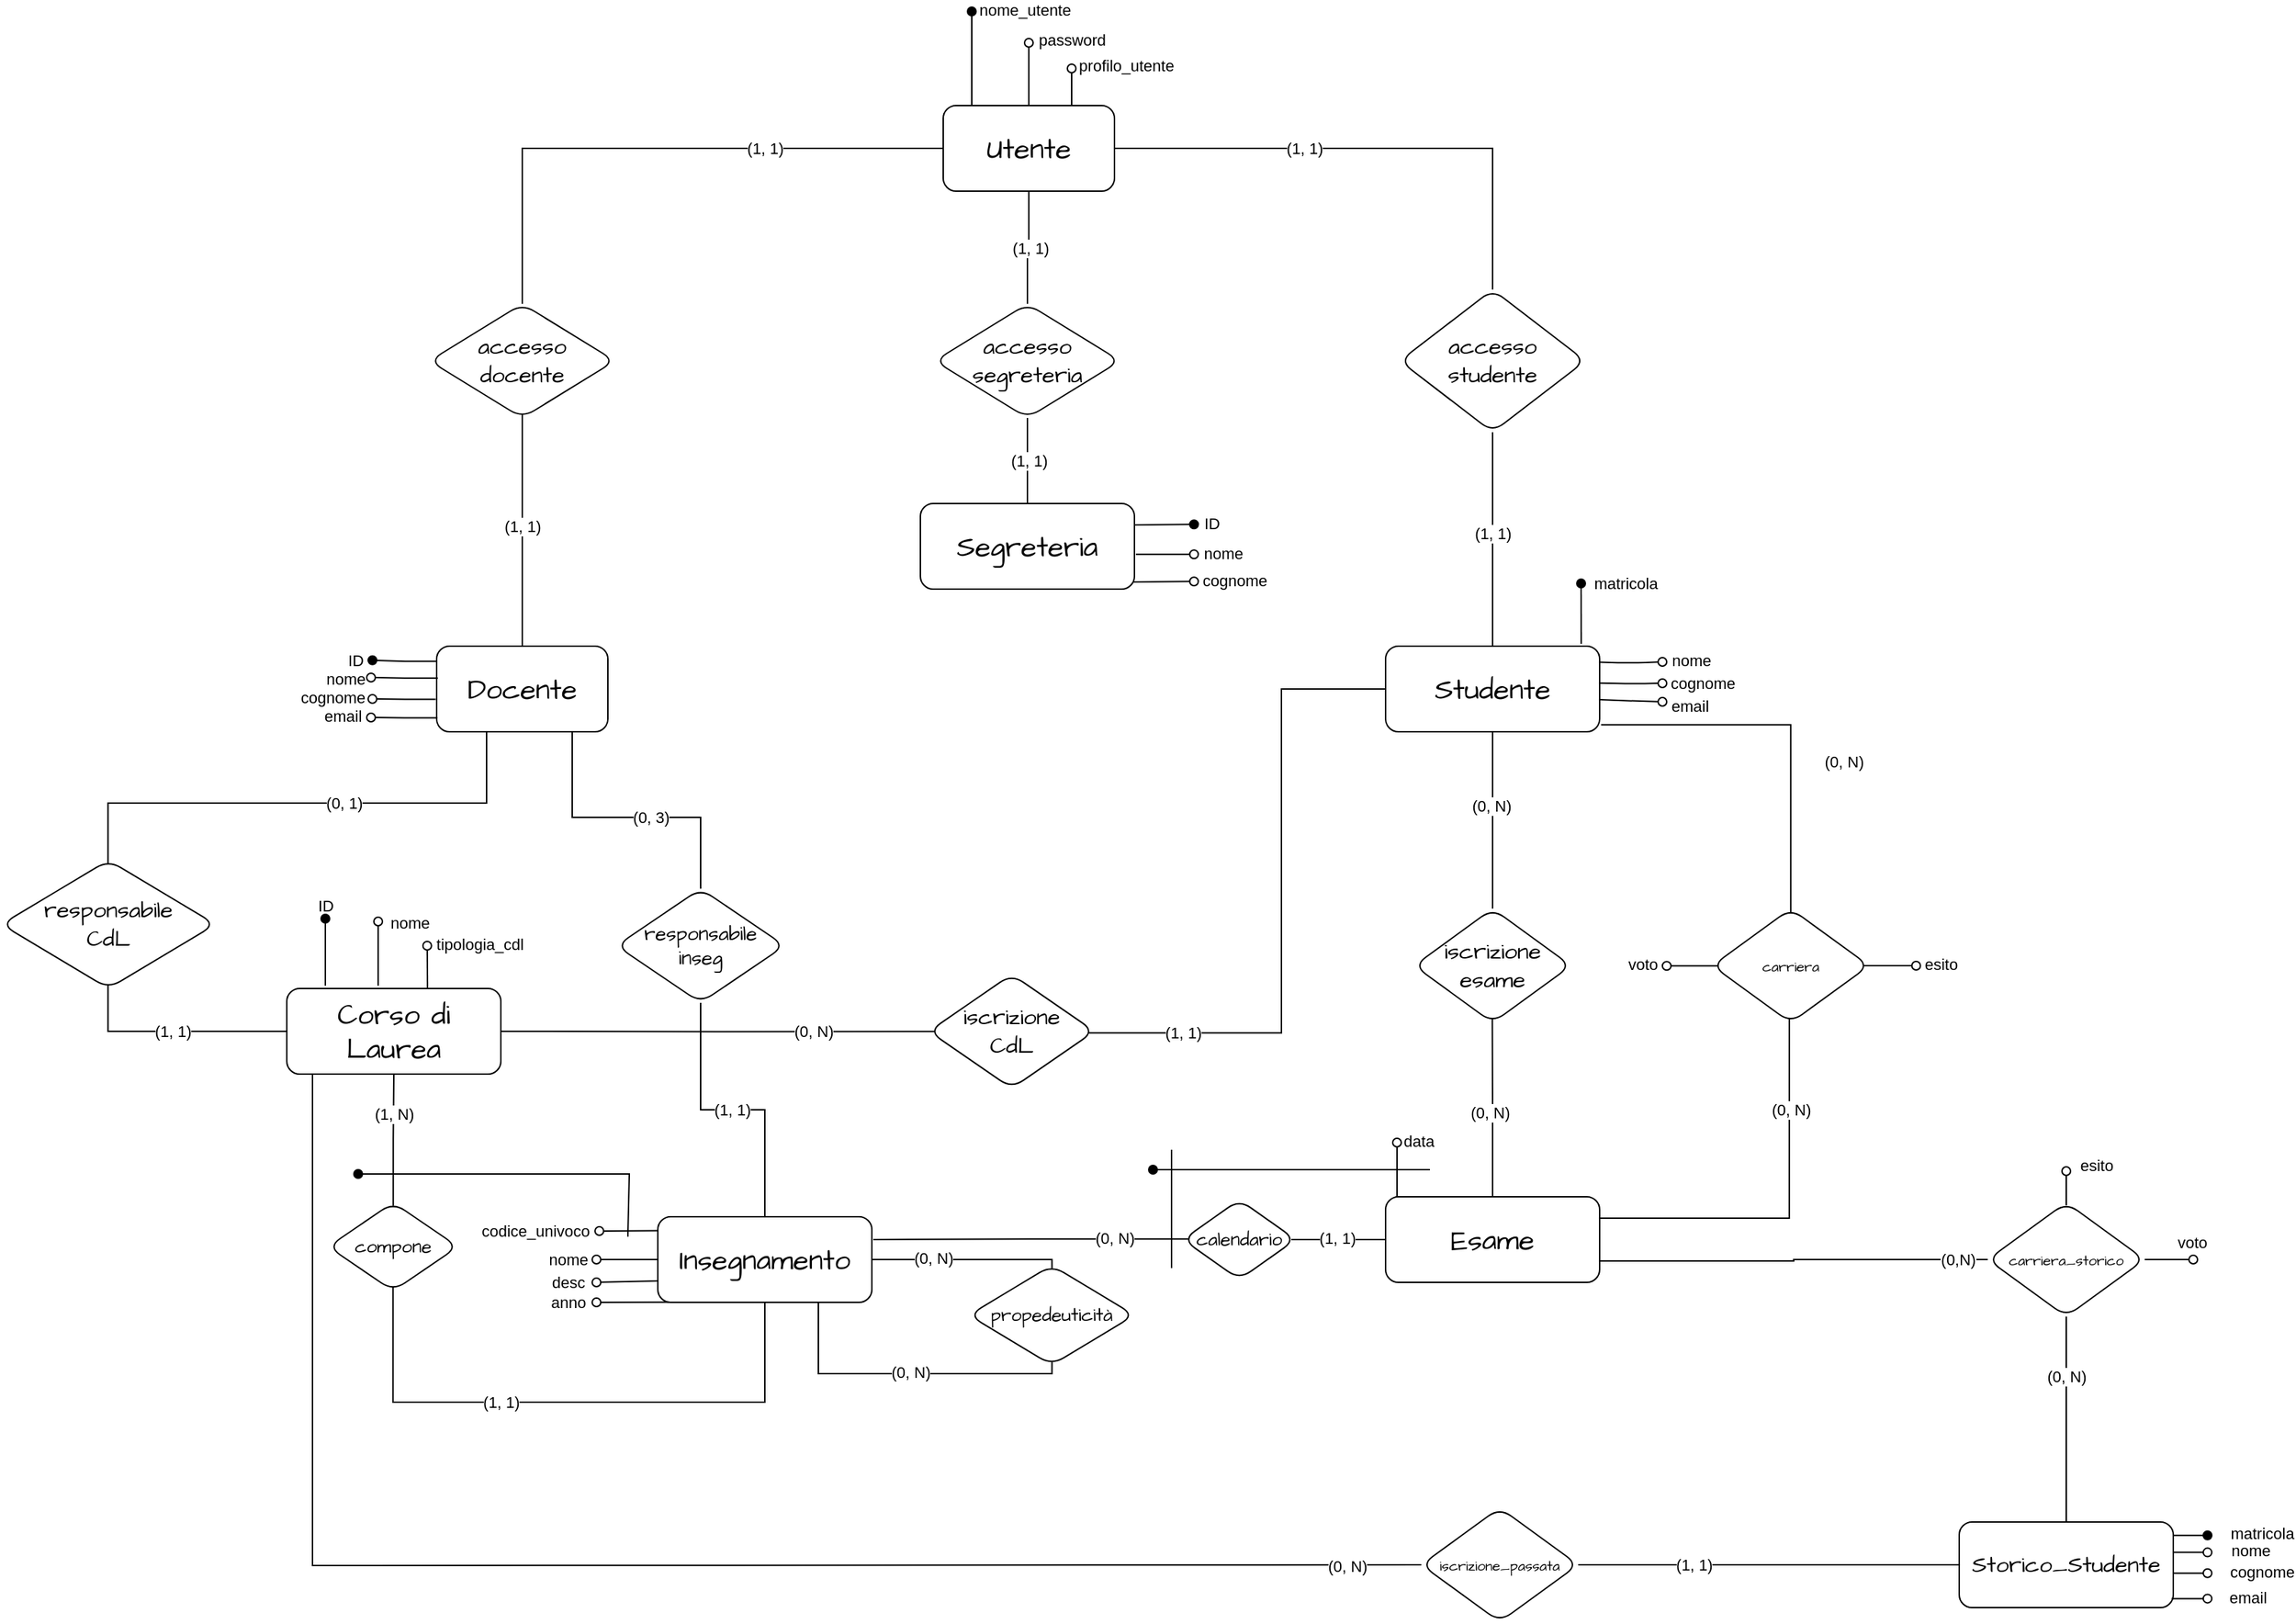 <mxfile version="23.1.5" type="device">
  <diagram id="R2lEEEUBdFMjLlhIrx00" name="Page-1">
    <mxGraphModel dx="2110" dy="2038" grid="0" gridSize="10" guides="1" tooltips="1" connect="1" arrows="1" fold="1" page="0" pageScale="1" pageWidth="1600" pageHeight="900" math="0" shadow="0" extFonts="Permanent Marker^https://fonts.googleapis.com/css?family=Permanent+Marker">
      <root>
        <mxCell id="0" />
        <mxCell id="1" parent="0" />
        <mxCell id="Vy30_EnvwmwGDLiwIp30-73" style="rounded=0;orthogonalLoop=1;jettySize=auto;html=1;entryX=0.499;entryY=0.938;entryDx=0;entryDy=0;edgeStyle=orthogonalEdgeStyle;exitX=0.5;exitY=1;exitDx=0;exitDy=0;endArrow=none;endFill=0;entryPerimeter=0;" parent="1" source="Vy30_EnvwmwGDLiwIp30-14" target="Vy30_EnvwmwGDLiwIp30-72" edge="1">
          <mxGeometry relative="1" as="geometry">
            <mxPoint x="590" y="201" as="sourcePoint" />
            <Array as="points">
              <mxPoint x="455" y="240" />
              <mxPoint x="195" y="240" />
            </Array>
          </mxGeometry>
        </mxCell>
        <mxCell id="Vy30_EnvwmwGDLiwIp30-77" value="(1, 1)" style="edgeLabel;html=1;align=center;verticalAlign=middle;resizable=0;points=[];fontSize=11;fontFamily=Helvetica;" parent="Vy30_EnvwmwGDLiwIp30-73" vertex="1" connectable="0">
          <mxGeometry relative="1" as="geometry">
            <mxPoint x="-49" as="offset" />
          </mxGeometry>
        </mxCell>
        <mxCell id="X9jWhabZ-hM0u1myjytv-17" style="rounded=0;orthogonalLoop=1;jettySize=auto;html=1;endArrow=oval;endFill=0;" parent="1" source="Vy30_EnvwmwGDLiwIp30-14" edge="1">
          <mxGeometry relative="1" as="geometry">
            <mxPoint x="337" y="140" as="targetPoint" />
          </mxGeometry>
        </mxCell>
        <mxCell id="X9jWhabZ-hM0u1myjytv-18" value="nome" style="edgeLabel;html=1;align=center;verticalAlign=middle;resizable=0;points=[];" parent="X9jWhabZ-hM0u1myjytv-17" vertex="1" connectable="0">
          <mxGeometry x="1" y="-5" relative="1" as="geometry">
            <mxPoint x="-20" y="5" as="offset" />
          </mxGeometry>
        </mxCell>
        <mxCell id="Vy30_EnvwmwGDLiwIp30-14" value="Insegnamento" style="rounded=1;whiteSpace=wrap;html=1;hachureGap=4;fontFamily=Architects Daughter;fontSource=https%3A%2F%2Ffonts.googleapis.com%2Fcss%3Ffamily%3DArchitects%2BDaughter;fontSize=20;labelBackgroundColor=none;" parent="1" vertex="1">
          <mxGeometry x="380" y="110" width="150" height="60" as="geometry" />
        </mxCell>
        <mxCell id="Vy30_EnvwmwGDLiwIp30-18" style="rounded=0;hachureGap=4;orthogonalLoop=1;jettySize=auto;html=1;fontFamily=Architects Daughter;fontSource=https%3A%2F%2Ffonts.googleapis.com%2Fcss%3Ffamily%3DArchitects%2BDaughter;fontSize=16;entryX=1;entryY=0.5;entryDx=0;entryDy=0;labelBackgroundColor=none;fontColor=default;edgeStyle=orthogonalEdgeStyle;endArrow=none;endFill=0;exitX=0.502;exitY=0.032;exitDx=0;exitDy=0;exitPerimeter=0;curved=0;" parent="1" source="Vy30_EnvwmwGDLiwIp30-17" target="Vy30_EnvwmwGDLiwIp30-14" edge="1">
          <mxGeometry relative="1" as="geometry">
            <mxPoint x="340" y="270" as="targetPoint" />
            <mxPoint x="742" y="140" as="sourcePoint" />
            <Array as="points">
              <mxPoint x="656" y="140" />
            </Array>
          </mxGeometry>
        </mxCell>
        <mxCell id="X9jWhabZ-hM0u1myjytv-12" value="(0, N)" style="edgeLabel;html=1;align=center;verticalAlign=middle;resizable=0;points=[];" parent="Vy30_EnvwmwGDLiwIp30-18" vertex="1" connectable="0">
          <mxGeometry relative="1" as="geometry">
            <mxPoint x="-24" y="-1" as="offset" />
          </mxGeometry>
        </mxCell>
        <mxCell id="Vy30_EnvwmwGDLiwIp30-17" value="propedeuticità" style="rhombus;whiteSpace=wrap;html=1;hachureGap=4;fontFamily=Architects Daughter;fontSource=https%3A%2F%2Ffonts.googleapis.com%2Fcss%3Ffamily%3DArchitects%2BDaughter;fontSize=13;rounded=1;labelBackgroundColor=none;" parent="1" vertex="1">
          <mxGeometry x="598" y="144" width="116" height="70" as="geometry" />
        </mxCell>
        <mxCell id="Vy30_EnvwmwGDLiwIp30-20" style="rounded=0;orthogonalLoop=1;jettySize=auto;html=1;labelBackgroundColor=none;fontColor=default;edgeStyle=orthogonalEdgeStyle;endArrow=none;endFill=0;curved=0;entryX=0.502;entryY=0.968;entryDx=0;entryDy=0;entryPerimeter=0;exitX=0.75;exitY=1;exitDx=0;exitDy=0;" parent="1" source="Vy30_EnvwmwGDLiwIp30-14" target="Vy30_EnvwmwGDLiwIp30-17" edge="1">
          <mxGeometry relative="1" as="geometry">
            <mxPoint x="685" y="215" as="targetPoint" />
            <Array as="points">
              <mxPoint x="492" y="220" />
              <mxPoint x="656" y="220" />
            </Array>
            <mxPoint x="517" y="170" as="sourcePoint" />
          </mxGeometry>
        </mxCell>
        <mxCell id="X9jWhabZ-hM0u1myjytv-13" value="(0, N)" style="edgeLabel;html=1;align=center;verticalAlign=middle;resizable=0;points=[];" parent="Vy30_EnvwmwGDLiwIp30-20" vertex="1" connectable="0">
          <mxGeometry relative="1" as="geometry">
            <mxPoint x="3" y="-1" as="offset" />
          </mxGeometry>
        </mxCell>
        <mxCell id="Vy30_EnvwmwGDLiwIp30-58" style="rounded=0;orthogonalLoop=1;jettySize=auto;html=1;entryX=1;entryY=0.5;entryDx=0;entryDy=0;strokeColor=none;" parent="1" source="Vy30_EnvwmwGDLiwIp30-19" target="Vy30_EnvwmwGDLiwIp30-57" edge="1">
          <mxGeometry relative="1" as="geometry">
            <mxPoint x="691" y="98" as="targetPoint" />
          </mxGeometry>
        </mxCell>
        <mxCell id="Vy30_EnvwmwGDLiwIp30-59" style="rounded=0;orthogonalLoop=1;jettySize=auto;html=1;entryX=0.95;entryY=0.514;entryDx=0;entryDy=0;edgeStyle=orthogonalEdgeStyle;endArrow=none;endFill=0;entryPerimeter=0;" parent="1" source="Vy30_EnvwmwGDLiwIp30-19" target="Vy30_EnvwmwGDLiwIp30-57" edge="1">
          <mxGeometry relative="1" as="geometry">
            <mxPoint x="516.889" y="100.111" as="targetPoint" />
            <Array as="points">
              <mxPoint x="817" y="-260" />
              <mxPoint x="817" y="-19" />
            </Array>
          </mxGeometry>
        </mxCell>
        <mxCell id="Vy30_EnvwmwGDLiwIp30-62" value="(1, 1)" style="edgeLabel;html=1;align=center;verticalAlign=middle;resizable=0;points=[];rotation=0;" parent="Vy30_EnvwmwGDLiwIp30-59" vertex="1" connectable="0">
          <mxGeometry relative="1" as="geometry">
            <mxPoint x="-69" y="88" as="offset" />
          </mxGeometry>
        </mxCell>
        <mxCell id="X9jWhabZ-hM0u1myjytv-53" style="edgeStyle=orthogonalEdgeStyle;rounded=0;orthogonalLoop=1;jettySize=auto;html=1;exitX=1.007;exitY=0.919;exitDx=0;exitDy=0;entryX=0.5;entryY=0.075;entryDx=0;entryDy=0;endArrow=none;endFill=0;entryPerimeter=0;exitPerimeter=0;" parent="1" source="Vy30_EnvwmwGDLiwIp30-19" target="X9jWhabZ-hM0u1myjytv-51" edge="1">
          <mxGeometry relative="1" as="geometry">
            <Array as="points">
              <mxPoint x="1174" y="-235" />
            </Array>
          </mxGeometry>
        </mxCell>
        <mxCell id="X9jWhabZ-hM0u1myjytv-55" value="(0, N)" style="edgeLabel;html=1;align=center;verticalAlign=middle;resizable=0;points=[];" parent="X9jWhabZ-hM0u1myjytv-53" vertex="1" connectable="0">
          <mxGeometry x="-0.08" relative="1" as="geometry">
            <mxPoint x="47" y="26" as="offset" />
          </mxGeometry>
        </mxCell>
        <mxCell id="Vy30_EnvwmwGDLiwIp30-19" value="Studente" style="rounded=1;whiteSpace=wrap;html=1;hachureGap=4;fontFamily=Architects Daughter;fontSource=https%3A%2F%2Ffonts.googleapis.com%2Fcss%3Ffamily%3DArchitects%2BDaughter;fontSize=20;labelBackgroundColor=none;" parent="1" vertex="1">
          <mxGeometry x="890" y="-290" width="150" height="60" as="geometry" />
        </mxCell>
        <mxCell id="Vy30_EnvwmwGDLiwIp30-80" style="rounded=0;hachureGap=4;orthogonalLoop=1;jettySize=auto;html=1;exitX=1;exitY=0.25;exitDx=0;exitDy=0;fontFamily=Helvetica;fontSize=11;endArrow=oval;endFill=1;" parent="1" source="Vy30_EnvwmwGDLiwIp30-21" edge="1">
          <mxGeometry relative="1" as="geometry">
            <mxPoint x="755.75" y="-375.35" as="targetPoint" />
            <mxPoint x="540" y="-445.0" as="sourcePoint" />
          </mxGeometry>
        </mxCell>
        <mxCell id="Vy30_EnvwmwGDLiwIp30-81" value="ID" style="edgeLabel;html=1;align=center;verticalAlign=middle;resizable=0;points=[];fontSize=11;fontFamily=Helvetica;fontColor=none;noLabel=1;" parent="Vy30_EnvwmwGDLiwIp30-80" vertex="1" connectable="0">
          <mxGeometry relative="1" as="geometry">
            <mxPoint x="15" y="-1" as="offset" />
          </mxGeometry>
        </mxCell>
        <mxCell id="XaH3DRYimxq2jVA85XJj-1" value="ID" style="edgeLabel;html=1;align=center;verticalAlign=middle;resizable=0;points=[];" parent="Vy30_EnvwmwGDLiwIp30-80" vertex="1" connectable="0">
          <mxGeometry relative="1" as="geometry">
            <mxPoint x="33" y="-1" as="offset" />
          </mxGeometry>
        </mxCell>
        <mxCell id="Vy30_EnvwmwGDLiwIp30-82" style="rounded=0;hachureGap=4;orthogonalLoop=1;jettySize=auto;html=1;fontFamily=Architects Daughter;fontSource=https%3A%2F%2Ffonts.googleapis.com%2Fcss%3Ffamily%3DArchitects%2BDaughter;fontSize=16;endArrow=oval;endFill=0;exitX=1.007;exitY=0.594;exitDx=0;exitDy=0;exitPerimeter=0;" parent="1" source="Vy30_EnvwmwGDLiwIp30-21" edge="1">
          <mxGeometry relative="1" as="geometry">
            <mxPoint x="755.75" y="-354.35" as="targetPoint" />
            <mxPoint x="635.18" y="-390" as="sourcePoint" />
          </mxGeometry>
        </mxCell>
        <mxCell id="XaH3DRYimxq2jVA85XJj-2" value="nome" style="edgeLabel;html=1;align=center;verticalAlign=middle;resizable=0;points=[];" parent="Vy30_EnvwmwGDLiwIp30-82" vertex="1" connectable="0">
          <mxGeometry relative="1" as="geometry">
            <mxPoint x="40" y="-1" as="offset" />
          </mxGeometry>
        </mxCell>
        <mxCell id="XaH3DRYimxq2jVA85XJj-3" style="rounded=0;orthogonalLoop=1;jettySize=auto;html=1;endArrow=oval;endFill=0;exitX=0.986;exitY=0.917;exitDx=0;exitDy=0;exitPerimeter=0;" parent="1" source="Vy30_EnvwmwGDLiwIp30-21" edge="1">
          <mxGeometry relative="1" as="geometry">
            <mxPoint x="755.75" y="-335.35" as="targetPoint" />
            <mxPoint x="682.75" y="-391.35" as="sourcePoint" />
          </mxGeometry>
        </mxCell>
        <mxCell id="XaH3DRYimxq2jVA85XJj-4" value="cognome" style="edgeLabel;html=1;align=center;verticalAlign=middle;resizable=0;points=[];" parent="XaH3DRYimxq2jVA85XJj-3" vertex="1" connectable="0">
          <mxGeometry relative="1" as="geometry">
            <mxPoint x="50" y="-1" as="offset" />
          </mxGeometry>
        </mxCell>
        <mxCell id="Vy30_EnvwmwGDLiwIp30-21" value="Segreteria" style="rounded=1;whiteSpace=wrap;html=1;hachureGap=4;fontFamily=Architects Daughter;fontSource=https%3A%2F%2Ffonts.googleapis.com%2Fcss%3Ffamily%3DArchitects%2BDaughter;fontSize=20;labelBackgroundColor=none;" parent="1" vertex="1">
          <mxGeometry x="564" y="-390" width="150" height="60" as="geometry" />
        </mxCell>
        <mxCell id="Vy30_EnvwmwGDLiwIp30-30" value="" style="rounded=0;orthogonalLoop=1;jettySize=auto;html=1;labelBackgroundColor=none;fontColor=default;edgeStyle=orthogonalEdgeStyle;curved=0;endArrow=none;endFill=0;entryX=0.5;entryY=0;entryDx=0;entryDy=0;" parent="1" source="Vy30_EnvwmwGDLiwIp30-27" target="Vy30_EnvwmwGDLiwIp30-29" edge="1">
          <mxGeometry relative="1" as="geometry">
            <Array as="points">
              <mxPoint x="320" y="-170" />
              <mxPoint x="410" y="-170" />
              <mxPoint x="410" y="-120" />
            </Array>
          </mxGeometry>
        </mxCell>
        <mxCell id="Vy30_EnvwmwGDLiwIp30-55" value="(0, 3)" style="edgeLabel;html=1;align=center;verticalAlign=middle;resizable=0;points=[];" parent="Vy30_EnvwmwGDLiwIp30-30" vertex="1" connectable="0">
          <mxGeometry relative="1" as="geometry">
            <mxPoint x="15" as="offset" />
          </mxGeometry>
        </mxCell>
        <mxCell id="XaH3DRYimxq2jVA85XJj-6" style="rounded=0;orthogonalLoop=1;jettySize=auto;html=1;entryX=0.498;entryY=0.05;entryDx=0;entryDy=0;edgeStyle=orthogonalEdgeStyle;endArrow=none;endFill=0;entryPerimeter=0;exitX=0.288;exitY=0.967;exitDx=0;exitDy=0;exitPerimeter=0;" parent="1" source="Vy30_EnvwmwGDLiwIp30-27" target="XaH3DRYimxq2jVA85XJj-5" edge="1">
          <mxGeometry relative="1" as="geometry">
            <mxPoint x="264" y="-225" as="sourcePoint" />
            <Array as="points">
              <mxPoint x="264" y="-232" />
              <mxPoint x="264" y="-230" />
              <mxPoint x="260" y="-230" />
              <mxPoint x="260" y="-180" />
              <mxPoint x="-5" y="-180" />
            </Array>
          </mxGeometry>
        </mxCell>
        <mxCell id="XaH3DRYimxq2jVA85XJj-7" value="(0, 1)" style="edgeLabel;html=1;align=center;verticalAlign=middle;resizable=0;points=[];rotation=0;" parent="XaH3DRYimxq2jVA85XJj-6" vertex="1" connectable="0">
          <mxGeometry relative="1" as="geometry">
            <mxPoint x="24" as="offset" />
          </mxGeometry>
        </mxCell>
        <mxCell id="Vy30_EnvwmwGDLiwIp30-27" value="Docente" style="rounded=1;whiteSpace=wrap;html=1;hachureGap=4;fontFamily=Architects Daughter;fontSource=https%3A%2F%2Ffonts.googleapis.com%2Fcss%3Ffamily%3DArchitects%2BDaughter;fontSize=20;labelBackgroundColor=none;" parent="1" vertex="1">
          <mxGeometry x="225" y="-290" width="120" height="60" as="geometry" />
        </mxCell>
        <mxCell id="Vy30_EnvwmwGDLiwIp30-31" style="rounded=0;orthogonalLoop=1;jettySize=auto;html=1;labelBackgroundColor=none;fontColor=default;edgeStyle=orthogonalEdgeStyle;curved=0;endArrow=none;endFill=0;" parent="1" source="Vy30_EnvwmwGDLiwIp30-29" target="Vy30_EnvwmwGDLiwIp30-14" edge="1">
          <mxGeometry relative="1" as="geometry" />
        </mxCell>
        <mxCell id="Vy30_EnvwmwGDLiwIp30-56" value="(1, 1)" style="edgeLabel;html=1;align=center;verticalAlign=middle;resizable=0;points=[];" parent="Vy30_EnvwmwGDLiwIp30-31" vertex="1" connectable="0">
          <mxGeometry relative="1" as="geometry">
            <mxPoint x="-1" as="offset" />
          </mxGeometry>
        </mxCell>
        <mxCell id="Vy30_EnvwmwGDLiwIp30-29" value="responsabile&lt;br style=&quot;font-size: 14px;&quot;&gt;inseg" style="rhombus;whiteSpace=wrap;html=1;fontSize=14;fontFamily=Architects Daughter;rounded=1;hachureGap=4;fontSource=https%3A%2F%2Ffonts.googleapis.com%2Fcss%3Ffamily%3DArchitects%2BDaughter;labelBackgroundColor=none;" parent="1" vertex="1">
          <mxGeometry x="351" y="-120" width="118" height="80" as="geometry" />
        </mxCell>
        <mxCell id="Vy30_EnvwmwGDLiwIp30-36" value="" style="rounded=0;orthogonalLoop=1;jettySize=auto;html=1;endArrow=oval;endFill=0;labelBackgroundColor=none;fontColor=default;exitX=-0.003;exitY=0.163;exitDx=0;exitDy=0;exitPerimeter=0;" parent="1" source="Vy30_EnvwmwGDLiwIp30-14" edge="1">
          <mxGeometry x="0.263" y="12" relative="1" as="geometry">
            <mxPoint x="339" y="120" as="targetPoint" />
            <mxPoint x="378" y="119" as="sourcePoint" />
            <mxPoint as="offset" />
          </mxGeometry>
        </mxCell>
        <mxCell id="Vy30_EnvwmwGDLiwIp30-38" value="codice_univoco" style="edgeLabel;html=1;align=center;verticalAlign=middle;resizable=0;points=[];rounded=1;labelBackgroundColor=none;" parent="Vy30_EnvwmwGDLiwIp30-36" vertex="1" connectable="0">
          <mxGeometry relative="1" as="geometry">
            <mxPoint x="-65" as="offset" />
          </mxGeometry>
        </mxCell>
        <mxCell id="Vy30_EnvwmwGDLiwIp30-43" style="edgeStyle=orthogonalEdgeStyle;rounded=1;orthogonalLoop=1;jettySize=auto;html=1;exitX=0.999;exitY=0.598;exitDx=0;exitDy=0;endArrow=oval;endFill=0;labelBackgroundColor=none;fontColor=default;exitPerimeter=0;" parent="1" edge="1">
          <mxGeometry relative="1" as="geometry">
            <mxPoint x="1084" y="-264" as="targetPoint" />
            <mxPoint x="1039.85" y="-264.12" as="sourcePoint" />
          </mxGeometry>
        </mxCell>
        <mxCell id="Vy30_EnvwmwGDLiwIp30-44" value="cognome" style="edgeLabel;html=1;align=center;verticalAlign=middle;resizable=0;points=[];rounded=1;labelBackgroundColor=none;" parent="Vy30_EnvwmwGDLiwIp30-43" vertex="1" connectable="0">
          <mxGeometry relative="1" as="geometry">
            <mxPoint x="50" y="-1" as="offset" />
          </mxGeometry>
        </mxCell>
        <mxCell id="Vy30_EnvwmwGDLiwIp30-45" style="rounded=1;orthogonalLoop=1;jettySize=auto;html=1;endArrow=oval;endFill=0;labelBackgroundColor=none;fontColor=default;exitX=0.999;exitY=0.626;exitDx=0;exitDy=0;exitPerimeter=0;" parent="1" source="Vy30_EnvwmwGDLiwIp30-19" edge="1">
          <mxGeometry relative="1" as="geometry">
            <mxPoint x="1084" y="-251" as="targetPoint" />
            <mxPoint x="1038.8" y="-246.3" as="sourcePoint" />
          </mxGeometry>
        </mxCell>
        <mxCell id="Vy30_EnvwmwGDLiwIp30-46" value="email" style="edgeLabel;html=1;align=center;verticalAlign=middle;resizable=0;points=[];rounded=1;labelBackgroundColor=none;" parent="Vy30_EnvwmwGDLiwIp30-45" vertex="1" connectable="0">
          <mxGeometry relative="1" as="geometry">
            <mxPoint x="41" y="3" as="offset" />
          </mxGeometry>
        </mxCell>
        <mxCell id="Vy30_EnvwmwGDLiwIp30-47" style="rounded=1;orthogonalLoop=1;jettySize=auto;html=1;endArrow=oval;endFill=1;labelBackgroundColor=none;fontColor=default;exitX=0.914;exitY=-0.027;exitDx=0;exitDy=0;exitPerimeter=0;" parent="1" source="Vy30_EnvwmwGDLiwIp30-19" edge="1">
          <mxGeometry relative="1" as="geometry">
            <mxPoint x="1027" y="-334" as="targetPoint" />
            <mxPoint x="1046" y="-281" as="sourcePoint" />
          </mxGeometry>
        </mxCell>
        <mxCell id="Vy30_EnvwmwGDLiwIp30-48" value="matricola" style="edgeLabel;html=1;align=center;verticalAlign=middle;resizable=0;points=[];rounded=1;labelBackgroundColor=none;" parent="Vy30_EnvwmwGDLiwIp30-47" vertex="1" connectable="0">
          <mxGeometry relative="1" as="geometry">
            <mxPoint x="31" y="-22" as="offset" />
          </mxGeometry>
        </mxCell>
        <mxCell id="Vy30_EnvwmwGDLiwIp30-49" style="edgeStyle=orthogonalEdgeStyle;rounded=1;orthogonalLoop=1;jettySize=auto;html=1;exitX=1.003;exitY=0.355;exitDx=0;exitDy=0;endArrow=oval;endFill=0;labelBackgroundColor=none;fontColor=default;exitPerimeter=0;" parent="1" edge="1">
          <mxGeometry relative="1" as="geometry">
            <mxPoint x="1084" y="-279" as="targetPoint" />
            <mxPoint x="1040.45" y="-278.7" as="sourcePoint" />
          </mxGeometry>
        </mxCell>
        <mxCell id="Vy30_EnvwmwGDLiwIp30-50" value="nome" style="edgeLabel;html=1;align=center;verticalAlign=middle;resizable=0;points=[];rounded=1;labelBackgroundColor=none;" parent="Vy30_EnvwmwGDLiwIp30-49" vertex="1" connectable="0">
          <mxGeometry relative="1" as="geometry">
            <mxPoint x="41" y="-2" as="offset" />
          </mxGeometry>
        </mxCell>
        <mxCell id="Vy30_EnvwmwGDLiwIp30-61" style="rounded=0;orthogonalLoop=1;jettySize=auto;html=1;exitX=0.044;exitY=0.502;exitDx=0;exitDy=0;edgeStyle=orthogonalEdgeStyle;endArrow=none;endFill=0;exitPerimeter=0;" parent="1" source="Vy30_EnvwmwGDLiwIp30-57" target="Vy30_EnvwmwGDLiwIp30-60" edge="1">
          <mxGeometry relative="1" as="geometry" />
        </mxCell>
        <mxCell id="Vy30_EnvwmwGDLiwIp30-63" value="(0, N)" style="edgeLabel;html=1;align=center;verticalAlign=middle;resizable=0;points=[];" parent="Vy30_EnvwmwGDLiwIp30-61" vertex="1" connectable="0">
          <mxGeometry relative="1" as="geometry">
            <mxPoint x="66" as="offset" />
          </mxGeometry>
        </mxCell>
        <mxCell id="Vy30_EnvwmwGDLiwIp30-57" value="iscrizione&lt;br&gt;CdL" style="rhombus;whiteSpace=wrap;html=1;hachureGap=4;fontFamily=Architects Daughter;fontSource=https%3A%2F%2Ffonts.googleapis.com%2Fcss%3Ffamily%3DArchitects%2BDaughter;fontSize=16;rounded=1;labelBackgroundColor=none;" parent="1" vertex="1">
          <mxGeometry x="570" y="-60" width="116" height="80" as="geometry" />
        </mxCell>
        <mxCell id="Vy30_EnvwmwGDLiwIp30-60" value="Corso di Laurea" style="rounded=1;whiteSpace=wrap;html=1;hachureGap=4;fontFamily=Architects Daughter;fontSource=https%3A%2F%2Ffonts.googleapis.com%2Fcss%3Ffamily%3DArchitects%2BDaughter;fontSize=20;labelBackgroundColor=none;" parent="1" vertex="1">
          <mxGeometry x="120" y="-50" width="150" height="60" as="geometry" />
        </mxCell>
        <mxCell id="Vy30_EnvwmwGDLiwIp30-64" style="rounded=0;orthogonalLoop=1;jettySize=auto;html=1;endArrow=oval;endFill=0;labelBackgroundColor=none;fontColor=default;exitX=-0.006;exitY=0.621;exitDx=0;exitDy=0;exitPerimeter=0;edgeStyle=orthogonalEdgeStyle;curved=0;" parent="1" source="Vy30_EnvwmwGDLiwIp30-27" edge="1">
          <mxGeometry relative="1" as="geometry">
            <mxPoint x="180" y="-253" as="targetPoint" />
            <mxPoint x="228" y="-254.0" as="sourcePoint" />
          </mxGeometry>
        </mxCell>
        <mxCell id="Vy30_EnvwmwGDLiwIp30-65" value="cognome" style="edgeLabel;html=1;align=center;verticalAlign=middle;resizable=0;points=[];rounded=1;labelBackgroundColor=none;" parent="Vy30_EnvwmwGDLiwIp30-64" vertex="1" connectable="0">
          <mxGeometry relative="1" as="geometry">
            <mxPoint x="-51" y="-2" as="offset" />
          </mxGeometry>
        </mxCell>
        <mxCell id="Vy30_EnvwmwGDLiwIp30-66" style="rounded=0;orthogonalLoop=1;jettySize=auto;html=1;exitX=0.005;exitY=0.838;exitDx=0;exitDy=0;endArrow=oval;endFill=0;labelBackgroundColor=none;fontColor=default;exitPerimeter=0;edgeStyle=orthogonalEdgeStyle;curved=0;" parent="1" source="Vy30_EnvwmwGDLiwIp30-27" edge="1">
          <mxGeometry relative="1" as="geometry">
            <mxPoint x="179" y="-240.0" as="targetPoint" />
            <mxPoint x="224" y="-240.0" as="sourcePoint" />
          </mxGeometry>
        </mxCell>
        <mxCell id="Vy30_EnvwmwGDLiwIp30-67" value="email" style="edgeLabel;html=1;align=center;verticalAlign=middle;resizable=0;points=[];rounded=1;labelBackgroundColor=none;" parent="Vy30_EnvwmwGDLiwIp30-66" vertex="1" connectable="0">
          <mxGeometry relative="1" as="geometry">
            <mxPoint x="-44" y="-2" as="offset" />
          </mxGeometry>
        </mxCell>
        <mxCell id="Vy30_EnvwmwGDLiwIp30-68" style="rounded=0;orthogonalLoop=1;jettySize=auto;html=1;exitX=-0.004;exitY=0.177;exitDx=0;exitDy=0;endArrow=oval;endFill=1;labelBackgroundColor=none;fontColor=default;exitPerimeter=0;edgeStyle=orthogonalEdgeStyle;curved=0;" parent="1" source="Vy30_EnvwmwGDLiwIp30-27" edge="1">
          <mxGeometry relative="1" as="geometry">
            <mxPoint x="180" y="-280.16" as="targetPoint" />
            <mxPoint x="225" y="-280.16" as="sourcePoint" />
          </mxGeometry>
        </mxCell>
        <mxCell id="Vy30_EnvwmwGDLiwIp30-69" value="ID" style="edgeLabel;html=1;align=center;verticalAlign=middle;resizable=0;points=[];rounded=1;labelBackgroundColor=none;" parent="Vy30_EnvwmwGDLiwIp30-68" vertex="1" connectable="0">
          <mxGeometry relative="1" as="geometry">
            <mxPoint x="-35" y="-1" as="offset" />
          </mxGeometry>
        </mxCell>
        <mxCell id="Vy30_EnvwmwGDLiwIp30-70" style="rounded=0;orthogonalLoop=1;jettySize=auto;html=1;exitX=0.007;exitY=0.373;exitDx=0;exitDy=0;endArrow=oval;endFill=0;labelBackgroundColor=none;fontColor=default;exitPerimeter=0;edgeStyle=orthogonalEdgeStyle;curved=0;" parent="1" source="Vy30_EnvwmwGDLiwIp30-27" edge="1">
          <mxGeometry relative="1" as="geometry">
            <mxPoint x="179" y="-268.0" as="targetPoint" />
            <mxPoint x="224" y="-268.0" as="sourcePoint" />
          </mxGeometry>
        </mxCell>
        <mxCell id="Vy30_EnvwmwGDLiwIp30-71" value="nome" style="edgeLabel;html=1;align=center;verticalAlign=middle;resizable=0;points=[];rounded=1;labelBackgroundColor=none;" parent="Vy30_EnvwmwGDLiwIp30-70" vertex="1" connectable="0">
          <mxGeometry relative="1" as="geometry">
            <mxPoint x="-42" as="offset" />
          </mxGeometry>
        </mxCell>
        <mxCell id="Vy30_EnvwmwGDLiwIp30-74" style="rounded=0;hachureGap=4;orthogonalLoop=1;jettySize=auto;html=1;fontFamily=Architects Daughter;fontSource=https%3A%2F%2Ffonts.googleapis.com%2Fcss%3Ffamily%3DArchitects%2BDaughter;fontSize=16;edgeStyle=orthogonalEdgeStyle;exitX=0.501;exitY=0.038;exitDx=0;exitDy=0;exitPerimeter=0;endArrow=none;endFill=0;" parent="1" source="Vy30_EnvwmwGDLiwIp30-72" target="Vy30_EnvwmwGDLiwIp30-60" edge="1">
          <mxGeometry relative="1" as="geometry" />
        </mxCell>
        <mxCell id="Vy30_EnvwmwGDLiwIp30-79" value="(1, N)" style="edgeLabel;html=1;align=center;verticalAlign=middle;resizable=0;points=[];fontSize=11;fontFamily=Helvetica;" parent="Vy30_EnvwmwGDLiwIp30-74" vertex="1" connectable="0">
          <mxGeometry relative="1" as="geometry">
            <mxPoint y="-18" as="offset" />
          </mxGeometry>
        </mxCell>
        <mxCell id="Vy30_EnvwmwGDLiwIp30-72" value="compone" style="rhombus;whiteSpace=wrap;html=1;hachureGap=4;fontFamily=Architects Daughter;fontSource=https%3A%2F%2Ffonts.googleapis.com%2Fcss%3Ffamily%3DArchitects%2BDaughter;fontSize=13;rounded=1;labelBackgroundColor=none;" parent="1" vertex="1">
          <mxGeometry x="149" y="100" width="91" height="62" as="geometry" />
        </mxCell>
        <mxCell id="XaH3DRYimxq2jVA85XJj-8" style="rounded=0;orthogonalLoop=1;jettySize=auto;html=1;entryX=0;entryY=0.5;entryDx=0;entryDy=0;exitX=0.498;exitY=0.957;exitDx=0;exitDy=0;edgeStyle=orthogonalEdgeStyle;exitPerimeter=0;endArrow=none;endFill=0;" parent="1" source="XaH3DRYimxq2jVA85XJj-5" target="Vy30_EnvwmwGDLiwIp30-60" edge="1">
          <mxGeometry relative="1" as="geometry">
            <Array as="points">
              <mxPoint x="-5" y="-20" />
            </Array>
          </mxGeometry>
        </mxCell>
        <mxCell id="XaH3DRYimxq2jVA85XJj-9" value="(1, 1)" style="edgeLabel;html=1;align=center;verticalAlign=middle;resizable=0;points=[];rotation=0;" parent="XaH3DRYimxq2jVA85XJj-8" vertex="1" connectable="0">
          <mxGeometry relative="1" as="geometry">
            <mxPoint x="-1" as="offset" />
          </mxGeometry>
        </mxCell>
        <mxCell id="XaH3DRYimxq2jVA85XJj-5" value="responsabile&lt;br&gt;CdL" style="rhombus;whiteSpace=wrap;html=1;fontSize=16;fontFamily=Architects Daughter;rounded=1;hachureGap=4;fontSource=https%3A%2F%2Ffonts.googleapis.com%2Fcss%3Ffamily%3DArchitects%2BDaughter;labelBackgroundColor=none;" parent="1" vertex="1">
          <mxGeometry x="-80" y="-140" width="150" height="90" as="geometry" />
        </mxCell>
        <mxCell id="XaH3DRYimxq2jVA85XJj-14" value="" style="edgeStyle=orthogonalEdgeStyle;rounded=0;orthogonalLoop=1;jettySize=auto;html=1;endArrow=none;endFill=0;" parent="1" source="XaH3DRYimxq2jVA85XJj-11" target="XaH3DRYimxq2jVA85XJj-13" edge="1">
          <mxGeometry relative="1" as="geometry" />
        </mxCell>
        <mxCell id="XaH3DRYimxq2jVA85XJj-35" value="(1, 1)" style="edgeLabel;html=1;align=center;verticalAlign=middle;resizable=0;points=[];" parent="XaH3DRYimxq2jVA85XJj-14" vertex="1" connectable="0">
          <mxGeometry relative="1" as="geometry">
            <mxPoint x="77" as="offset" />
          </mxGeometry>
        </mxCell>
        <mxCell id="XaH3DRYimxq2jVA85XJj-19" style="edgeStyle=orthogonalEdgeStyle;rounded=0;orthogonalLoop=1;jettySize=auto;html=1;endArrow=none;endFill=0;" parent="1" source="XaH3DRYimxq2jVA85XJj-11" target="XaH3DRYimxq2jVA85XJj-17" edge="1">
          <mxGeometry relative="1" as="geometry" />
        </mxCell>
        <mxCell id="XaH3DRYimxq2jVA85XJj-34" value="(1, 1)" style="edgeLabel;html=1;align=center;verticalAlign=middle;resizable=0;points=[];" parent="XaH3DRYimxq2jVA85XJj-19" vertex="1" connectable="0">
          <mxGeometry relative="1" as="geometry">
            <mxPoint x="1" as="offset" />
          </mxGeometry>
        </mxCell>
        <mxCell id="XaH3DRYimxq2jVA85XJj-21" style="edgeStyle=orthogonalEdgeStyle;rounded=0;orthogonalLoop=1;jettySize=auto;html=1;entryX=0.5;entryY=0;entryDx=0;entryDy=0;endArrow=none;endFill=0;" parent="1" source="XaH3DRYimxq2jVA85XJj-11" target="XaH3DRYimxq2jVA85XJj-20" edge="1">
          <mxGeometry relative="1" as="geometry" />
        </mxCell>
        <mxCell id="XaH3DRYimxq2jVA85XJj-33" value="(1, 1)" style="edgeLabel;html=1;align=center;verticalAlign=middle;resizable=0;points=[];" parent="XaH3DRYimxq2jVA85XJj-21" vertex="1" connectable="0">
          <mxGeometry relative="1" as="geometry">
            <mxPoint x="-49" as="offset" />
          </mxGeometry>
        </mxCell>
        <mxCell id="XaH3DRYimxq2jVA85XJj-23" style="edgeStyle=orthogonalEdgeStyle;rounded=0;orthogonalLoop=1;jettySize=auto;html=1;exitX=0.5;exitY=0;exitDx=0;exitDy=0;endArrow=oval;endFill=0;" parent="1" source="XaH3DRYimxq2jVA85XJj-11" edge="1">
          <mxGeometry relative="1" as="geometry">
            <mxPoint x="640" y="-713" as="targetPoint" />
            <mxPoint x="640" y="-662" as="sourcePoint" />
            <Array as="points" />
          </mxGeometry>
        </mxCell>
        <mxCell id="XaH3DRYimxq2jVA85XJj-24" value="password" style="edgeLabel;html=1;align=center;verticalAlign=middle;resizable=0;points=[];" parent="XaH3DRYimxq2jVA85XJj-23" vertex="1" connectable="0">
          <mxGeometry relative="1" as="geometry">
            <mxPoint x="29" y="-24" as="offset" />
          </mxGeometry>
        </mxCell>
        <mxCell id="XaH3DRYimxq2jVA85XJj-29" style="edgeStyle=orthogonalEdgeStyle;rounded=0;orthogonalLoop=1;jettySize=auto;html=1;exitX=0.18;exitY=0.029;exitDx=0;exitDy=0;exitPerimeter=0;endArrow=oval;endFill=1;" parent="1" source="XaH3DRYimxq2jVA85XJj-11" edge="1">
          <mxGeometry relative="1" as="geometry">
            <mxPoint x="600" y="-735" as="targetPoint" />
            <mxPoint x="575.29" y="-669.0" as="sourcePoint" />
            <Array as="points">
              <mxPoint x="600" y="-667" />
            </Array>
          </mxGeometry>
        </mxCell>
        <mxCell id="XaH3DRYimxq2jVA85XJj-30" value="nome_utente" style="edgeLabel;html=1;align=center;verticalAlign=middle;resizable=0;points=[];" parent="XaH3DRYimxq2jVA85XJj-29" vertex="1" connectable="0">
          <mxGeometry relative="1" as="geometry">
            <mxPoint x="37" y="-36" as="offset" />
          </mxGeometry>
        </mxCell>
        <mxCell id="XaH3DRYimxq2jVA85XJj-11" value="Utente" style="rounded=1;whiteSpace=wrap;html=1;hachureGap=4;fontFamily=Architects Daughter;fontSource=https%3A%2F%2Ffonts.googleapis.com%2Fcss%3Ffamily%3DArchitects%2BDaughter;fontSize=20;labelBackgroundColor=none;" parent="1" vertex="1">
          <mxGeometry x="580" y="-669" width="120" height="60" as="geometry" />
        </mxCell>
        <mxCell id="XaH3DRYimxq2jVA85XJj-15" style="edgeStyle=orthogonalEdgeStyle;rounded=0;orthogonalLoop=1;jettySize=auto;html=1;entryX=0.5;entryY=0;entryDx=0;entryDy=0;endArrow=none;endFill=0;exitX=0.5;exitY=0.959;exitDx=0;exitDy=0;exitPerimeter=0;" parent="1" source="XaH3DRYimxq2jVA85XJj-13" target="Vy30_EnvwmwGDLiwIp30-27" edge="1">
          <mxGeometry relative="1" as="geometry">
            <mxPoint x="285" y="-528" as="sourcePoint" />
          </mxGeometry>
        </mxCell>
        <mxCell id="XaH3DRYimxq2jVA85XJj-37" value="(1, 1)" style="edgeLabel;html=1;align=center;verticalAlign=middle;resizable=0;points=[];" parent="XaH3DRYimxq2jVA85XJj-15" vertex="1" connectable="0">
          <mxGeometry relative="1" as="geometry">
            <mxPoint y="-2" as="offset" />
          </mxGeometry>
        </mxCell>
        <mxCell id="XaH3DRYimxq2jVA85XJj-13" value="accesso&lt;br style=&quot;font-size: 16px;&quot;&gt;docente" style="rhombus;whiteSpace=wrap;html=1;fontSize=16;fontFamily=Architects Daughter;rounded=1;hachureGap=4;fontSource=https%3A%2F%2Ffonts.googleapis.com%2Fcss%3Ffamily%3DArchitects%2BDaughter;labelBackgroundColor=none;" parent="1" vertex="1">
          <mxGeometry x="220" y="-530" width="130" height="80" as="geometry" />
        </mxCell>
        <mxCell id="XaH3DRYimxq2jVA85XJj-18" style="edgeStyle=orthogonalEdgeStyle;rounded=0;orthogonalLoop=1;jettySize=auto;html=1;entryX=0.5;entryY=0;entryDx=0;entryDy=0;endArrow=none;endFill=0;" parent="1" source="XaH3DRYimxq2jVA85XJj-17" target="Vy30_EnvwmwGDLiwIp30-21" edge="1">
          <mxGeometry relative="1" as="geometry" />
        </mxCell>
        <mxCell id="XaH3DRYimxq2jVA85XJj-36" value="(1, 1)" style="edgeLabel;html=1;align=center;verticalAlign=middle;resizable=0;points=[];" parent="XaH3DRYimxq2jVA85XJj-18" vertex="1" connectable="0">
          <mxGeometry relative="1" as="geometry">
            <mxPoint x="1" as="offset" />
          </mxGeometry>
        </mxCell>
        <mxCell id="XaH3DRYimxq2jVA85XJj-17" value="accesso&lt;br style=&quot;font-size: 16px;&quot;&gt;segreteria" style="rhombus;whiteSpace=wrap;html=1;fontSize=16;fontFamily=Architects Daughter;rounded=1;hachureGap=4;fontSource=https%3A%2F%2Ffonts.googleapis.com%2Fcss%3Ffamily%3DArchitects%2BDaughter;labelBackgroundColor=none;" parent="1" vertex="1">
          <mxGeometry x="574" y="-530" width="130" height="80" as="geometry" />
        </mxCell>
        <mxCell id="XaH3DRYimxq2jVA85XJj-22" style="edgeStyle=orthogonalEdgeStyle;rounded=0;orthogonalLoop=1;jettySize=auto;html=1;entryX=0.5;entryY=0;entryDx=0;entryDy=0;endArrow=none;endFill=0;" parent="1" source="XaH3DRYimxq2jVA85XJj-20" target="Vy30_EnvwmwGDLiwIp30-19" edge="1">
          <mxGeometry relative="1" as="geometry" />
        </mxCell>
        <mxCell id="XaH3DRYimxq2jVA85XJj-39" value="(1, 1)" style="edgeLabel;html=1;align=center;verticalAlign=middle;resizable=0;points=[];" parent="XaH3DRYimxq2jVA85XJj-22" vertex="1" connectable="0">
          <mxGeometry relative="1" as="geometry">
            <mxPoint y="-4" as="offset" />
          </mxGeometry>
        </mxCell>
        <mxCell id="XaH3DRYimxq2jVA85XJj-20" value="accesso&lt;br style=&quot;font-size: 16px;&quot;&gt;studente" style="rhombus;whiteSpace=wrap;html=1;fontSize=16;fontFamily=Architects Daughter;rounded=1;hachureGap=4;fontSource=https%3A%2F%2Ffonts.googleapis.com%2Fcss%3Ffamily%3DArchitects%2BDaughter;labelBackgroundColor=none;" parent="1" vertex="1">
          <mxGeometry x="900" y="-540" width="130" height="100" as="geometry" />
        </mxCell>
        <mxCell id="XaH3DRYimxq2jVA85XJj-31" style="edgeStyle=orthogonalEdgeStyle;rounded=0;orthogonalLoop=1;jettySize=auto;html=1;endArrow=oval;endFill=0;" parent="1" edge="1">
          <mxGeometry relative="1" as="geometry">
            <mxPoint x="670" y="-695" as="targetPoint" />
            <mxPoint x="670" y="-669" as="sourcePoint" />
            <Array as="points">
              <mxPoint x="670" y="-689" />
              <mxPoint x="670" y="-689" />
            </Array>
          </mxGeometry>
        </mxCell>
        <mxCell id="XaH3DRYimxq2jVA85XJj-32" value="profilo_utente" style="edgeLabel;html=1;align=center;verticalAlign=middle;resizable=0;points=[];" parent="XaH3DRYimxq2jVA85XJj-31" vertex="1" connectable="0">
          <mxGeometry relative="1" as="geometry">
            <mxPoint x="38" y="-15" as="offset" />
          </mxGeometry>
        </mxCell>
        <mxCell id="X9jWhabZ-hM0u1myjytv-1" style="rounded=1;orthogonalLoop=1;jettySize=auto;html=1;endArrow=oval;endFill=0;labelBackgroundColor=none;fontColor=default;exitX=0.568;exitY=0.011;exitDx=0;exitDy=0;exitPerimeter=0;" parent="1" edge="1">
          <mxGeometry relative="1" as="geometry">
            <mxPoint x="218.38" y="-80" as="targetPoint" />
            <mxPoint x="218.58" y="-50.0" as="sourcePoint" />
          </mxGeometry>
        </mxCell>
        <mxCell id="X9jWhabZ-hM0u1myjytv-2" value="tipologia_cdl" style="edgeLabel;html=1;align=center;verticalAlign=middle;resizable=0;points=[];rounded=1;labelBackgroundColor=none;" parent="X9jWhabZ-hM0u1myjytv-1" vertex="1" connectable="0">
          <mxGeometry relative="1" as="geometry">
            <mxPoint x="36" y="-16" as="offset" />
          </mxGeometry>
        </mxCell>
        <mxCell id="X9jWhabZ-hM0u1myjytv-5" style="rounded=1;orthogonalLoop=1;jettySize=auto;html=1;endArrow=oval;endFill=1;labelBackgroundColor=none;fontColor=default;" parent="1" edge="1">
          <mxGeometry relative="1" as="geometry">
            <mxPoint x="147" y="-99" as="targetPoint" />
            <mxPoint x="147" y="-52" as="sourcePoint" />
          </mxGeometry>
        </mxCell>
        <mxCell id="X9jWhabZ-hM0u1myjytv-6" value="ID" style="edgeLabel;html=1;align=center;verticalAlign=middle;resizable=0;points=[];rounded=1;labelBackgroundColor=none;" parent="X9jWhabZ-hM0u1myjytv-5" vertex="1" connectable="0">
          <mxGeometry relative="1" as="geometry">
            <mxPoint y="-33" as="offset" />
          </mxGeometry>
        </mxCell>
        <mxCell id="X9jWhabZ-hM0u1myjytv-7" style="rounded=1;orthogonalLoop=1;jettySize=auto;html=1;endArrow=oval;endFill=0;labelBackgroundColor=none;fontColor=default;" parent="1" edge="1">
          <mxGeometry relative="1" as="geometry">
            <mxPoint x="184" y="-97" as="targetPoint" />
            <mxPoint x="184" y="-52" as="sourcePoint" />
          </mxGeometry>
        </mxCell>
        <mxCell id="X9jWhabZ-hM0u1myjytv-8" value="nome" style="edgeLabel;html=1;align=center;verticalAlign=middle;resizable=0;points=[];rounded=1;labelBackgroundColor=none;" parent="X9jWhabZ-hM0u1myjytv-7" vertex="1" connectable="0">
          <mxGeometry relative="1" as="geometry">
            <mxPoint x="22" y="-22" as="offset" />
          </mxGeometry>
        </mxCell>
        <mxCell id="X9jWhabZ-hM0u1myjytv-10" value="" style="edgeStyle=none;orthogonalLoop=1;jettySize=auto;html=1;rounded=0;endArrow=oval;endFill=1;" parent="1" edge="1">
          <mxGeometry width="100" relative="1" as="geometry">
            <mxPoint x="359" y="124" as="sourcePoint" />
            <mxPoint x="170" y="80" as="targetPoint" />
            <Array as="points">
              <mxPoint x="360" y="80" />
            </Array>
          </mxGeometry>
        </mxCell>
        <mxCell id="X9jWhabZ-hM0u1myjytv-19" style="rounded=0;orthogonalLoop=1;jettySize=auto;html=1;endArrow=oval;endFill=0;exitX=0;exitY=0.75;exitDx=0;exitDy=0;" parent="1" source="Vy30_EnvwmwGDLiwIp30-14" edge="1">
          <mxGeometry relative="1" as="geometry">
            <mxPoint x="337" y="156" as="targetPoint" />
            <mxPoint x="374" y="155" as="sourcePoint" />
          </mxGeometry>
        </mxCell>
        <mxCell id="X9jWhabZ-hM0u1myjytv-20" value="desc" style="edgeLabel;html=1;align=center;verticalAlign=middle;resizable=0;points=[];" parent="X9jWhabZ-hM0u1myjytv-19" vertex="1" connectable="0">
          <mxGeometry x="1" y="-5" relative="1" as="geometry">
            <mxPoint x="-20" y="5" as="offset" />
          </mxGeometry>
        </mxCell>
        <mxCell id="X9jWhabZ-hM0u1myjytv-21" style="rounded=0;orthogonalLoop=1;jettySize=auto;html=1;endArrow=oval;endFill=0;exitX=0.053;exitY=0.997;exitDx=0;exitDy=0;exitPerimeter=0;" parent="1" source="Vy30_EnvwmwGDLiwIp30-14" edge="1">
          <mxGeometry relative="1" as="geometry">
            <mxPoint x="337" y="170" as="targetPoint" />
            <mxPoint x="380" y="170" as="sourcePoint" />
          </mxGeometry>
        </mxCell>
        <mxCell id="X9jWhabZ-hM0u1myjytv-22" value="anno" style="edgeLabel;html=1;align=center;verticalAlign=middle;resizable=0;points=[];" parent="X9jWhabZ-hM0u1myjytv-21" vertex="1" connectable="0">
          <mxGeometry x="1" y="-5" relative="1" as="geometry">
            <mxPoint x="-20" y="5" as="offset" />
          </mxGeometry>
        </mxCell>
        <mxCell id="X9jWhabZ-hM0u1myjytv-25" style="edgeStyle=orthogonalEdgeStyle;rounded=0;orthogonalLoop=1;jettySize=auto;html=1;entryX=0.498;entryY=0.939;entryDx=0;entryDy=0;endArrow=none;endFill=0;entryPerimeter=0;" parent="1" source="X9jWhabZ-hM0u1myjytv-23" target="X9jWhabZ-hM0u1myjytv-24" edge="1">
          <mxGeometry relative="1" as="geometry" />
        </mxCell>
        <mxCell id="X9jWhabZ-hM0u1myjytv-26" value="(0, N)" style="edgeLabel;html=1;align=center;verticalAlign=middle;resizable=0;points=[];" parent="X9jWhabZ-hM0u1myjytv-25" vertex="1" connectable="0">
          <mxGeometry x="-0.062" y="1" relative="1" as="geometry">
            <mxPoint x="-1" as="offset" />
          </mxGeometry>
        </mxCell>
        <mxCell id="X9jWhabZ-hM0u1myjytv-31" style="edgeStyle=orthogonalEdgeStyle;rounded=0;orthogonalLoop=1;jettySize=auto;html=1;endArrow=none;endFill=0;entryX=0.962;entryY=0.5;entryDx=0;entryDy=0;entryPerimeter=0;" parent="1" source="X9jWhabZ-hM0u1myjytv-23" target="X9jWhabZ-hM0u1myjytv-34" edge="1">
          <mxGeometry relative="1" as="geometry">
            <mxPoint x="841.8" y="126" as="targetPoint" />
          </mxGeometry>
        </mxCell>
        <mxCell id="X9jWhabZ-hM0u1myjytv-37" value="(1, 1)" style="edgeLabel;html=1;align=center;verticalAlign=middle;resizable=0;points=[];" parent="X9jWhabZ-hM0u1myjytv-31" vertex="1" connectable="0">
          <mxGeometry x="-0.036" y="-1" relative="1" as="geometry">
            <mxPoint x="-2" as="offset" />
          </mxGeometry>
        </mxCell>
        <mxCell id="X9jWhabZ-hM0u1myjytv-38" style="edgeStyle=orthogonalEdgeStyle;rounded=0;orthogonalLoop=1;jettySize=auto;html=1;exitX=0.044;exitY=0.007;exitDx=0;exitDy=0;exitPerimeter=0;endArrow=oval;endFill=0;" parent="1" source="X9jWhabZ-hM0u1myjytv-23" edge="1">
          <mxGeometry relative="1" as="geometry">
            <mxPoint x="898" y="58" as="targetPoint" />
          </mxGeometry>
        </mxCell>
        <mxCell id="X9jWhabZ-hM0u1myjytv-39" value="data" style="edgeLabel;html=1;align=center;verticalAlign=middle;resizable=0;points=[];" parent="X9jWhabZ-hM0u1myjytv-38" vertex="1" connectable="0">
          <mxGeometry x="1" y="-1" relative="1" as="geometry">
            <mxPoint x="14" y="-1" as="offset" />
          </mxGeometry>
        </mxCell>
        <mxCell id="X9jWhabZ-hM0u1myjytv-23" value="Esame" style="rounded=1;whiteSpace=wrap;html=1;hachureGap=4;fontFamily=Architects Daughter;fontSource=https%3A%2F%2Ffonts.googleapis.com%2Fcss%3Ffamily%3DArchitects%2BDaughter;fontSize=20;labelBackgroundColor=none;" parent="1" vertex="1">
          <mxGeometry x="890" y="96" width="150" height="60" as="geometry" />
        </mxCell>
        <mxCell id="X9jWhabZ-hM0u1myjytv-27" style="edgeStyle=orthogonalEdgeStyle;rounded=0;orthogonalLoop=1;jettySize=auto;html=1;entryX=0.5;entryY=1;entryDx=0;entryDy=0;endArrow=none;endFill=0;" parent="1" source="X9jWhabZ-hM0u1myjytv-24" target="Vy30_EnvwmwGDLiwIp30-19" edge="1">
          <mxGeometry relative="1" as="geometry" />
        </mxCell>
        <mxCell id="X9jWhabZ-hM0u1myjytv-28" value="(0, N)" style="edgeLabel;html=1;align=center;verticalAlign=middle;resizable=0;points=[];" parent="X9jWhabZ-hM0u1myjytv-27" vertex="1" connectable="0">
          <mxGeometry x="0.212" y="1" relative="1" as="geometry">
            <mxPoint y="3" as="offset" />
          </mxGeometry>
        </mxCell>
        <mxCell id="X9jWhabZ-hM0u1myjytv-24" value="iscrizione&lt;br&gt;esame" style="rhombus;whiteSpace=wrap;html=1;hachureGap=4;fontFamily=Architects Daughter;fontSource=https%3A%2F%2Ffonts.googleapis.com%2Fcss%3Ffamily%3DArchitects%2BDaughter;fontSize=16;rounded=1;labelBackgroundColor=none;" parent="1" vertex="1">
          <mxGeometry x="910" y="-106" width="110" height="80" as="geometry" />
        </mxCell>
        <mxCell id="X9jWhabZ-hM0u1myjytv-34" value="calendario" style="rhombus;whiteSpace=wrap;html=1;hachureGap=4;fontFamily=Architects Daughter;fontSource=https%3A%2F%2Ffonts.googleapis.com%2Fcss%3Ffamily%3DArchitects%2BDaughter;fontSize=13;rounded=1;labelBackgroundColor=none;" parent="1" vertex="1">
          <mxGeometry x="748" y="98" width="79" height="56" as="geometry" />
        </mxCell>
        <mxCell id="X9jWhabZ-hM0u1myjytv-36" style="edgeStyle=orthogonalEdgeStyle;rounded=0;orthogonalLoop=1;jettySize=auto;html=1;endArrow=none;endFill=0;exitX=0.048;exitY=0.493;exitDx=0;exitDy=0;exitPerimeter=0;" parent="1" source="X9jWhabZ-hM0u1myjytv-34" edge="1">
          <mxGeometry relative="1" as="geometry">
            <mxPoint x="531" y="126" as="targetPoint" />
          </mxGeometry>
        </mxCell>
        <mxCell id="X9jWhabZ-hM0u1myjytv-42" value="(0, N)" style="edgeLabel;html=1;align=center;verticalAlign=middle;resizable=0;points=[];" parent="X9jWhabZ-hM0u1myjytv-36" vertex="1" connectable="0">
          <mxGeometry x="-0.765" y="-1" relative="1" as="geometry">
            <mxPoint x="-26" as="offset" />
          </mxGeometry>
        </mxCell>
        <mxCell id="X9jWhabZ-hM0u1myjytv-41" style="edgeStyle=orthogonalEdgeStyle;rounded=0;orthogonalLoop=1;jettySize=auto;html=1;endArrow=none;endFill=0;startArrow=oval;startFill=1;" parent="1" edge="1">
          <mxGeometry relative="1" as="geometry">
            <mxPoint x="921" y="77" as="targetPoint" />
            <mxPoint x="727" y="77" as="sourcePoint" />
            <Array as="points">
              <mxPoint x="921" y="77" />
            </Array>
          </mxGeometry>
        </mxCell>
        <mxCell id="X9jWhabZ-hM0u1myjytv-43" value="" style="edgeStyle=none;orthogonalLoop=1;jettySize=auto;html=1;rounded=0;endArrow=none;endFill=0;" parent="1" edge="1">
          <mxGeometry width="100" relative="1" as="geometry">
            <mxPoint x="740" y="63" as="sourcePoint" />
            <mxPoint x="740" y="146" as="targetPoint" />
            <Array as="points" />
          </mxGeometry>
        </mxCell>
        <mxCell id="X9jWhabZ-hM0u1myjytv-54" style="edgeStyle=orthogonalEdgeStyle;rounded=0;orthogonalLoop=1;jettySize=auto;html=1;entryX=1;entryY=0.25;entryDx=0;entryDy=0;exitX=0.491;exitY=0.956;exitDx=0;exitDy=0;exitPerimeter=0;endArrow=none;endFill=0;" parent="1" source="X9jWhabZ-hM0u1myjytv-51" target="X9jWhabZ-hM0u1myjytv-23" edge="1">
          <mxGeometry relative="1" as="geometry">
            <Array as="points">
              <mxPoint x="1173" y="111" />
            </Array>
          </mxGeometry>
        </mxCell>
        <mxCell id="X9jWhabZ-hM0u1myjytv-56" value="(0, N)" style="edgeLabel;html=1;align=center;verticalAlign=middle;resizable=0;points=[];" parent="X9jWhabZ-hM0u1myjytv-54" vertex="1" connectable="0">
          <mxGeometry x="0.451" relative="1" as="geometry">
            <mxPoint x="59" y="-76" as="offset" />
          </mxGeometry>
        </mxCell>
        <mxCell id="X9jWhabZ-hM0u1myjytv-57" style="edgeStyle=orthogonalEdgeStyle;rounded=0;orthogonalLoop=1;jettySize=auto;html=1;endArrow=oval;endFill=0;exitX=0.034;exitY=0.501;exitDx=0;exitDy=0;exitPerimeter=0;" parent="1" source="X9jWhabZ-hM0u1myjytv-51" edge="1">
          <mxGeometry relative="1" as="geometry">
            <mxPoint x="1087.001" y="-66.0" as="targetPoint" />
          </mxGeometry>
        </mxCell>
        <mxCell id="X9jWhabZ-hM0u1myjytv-58" value="voto" style="edgeLabel;html=1;align=center;verticalAlign=middle;resizable=0;points=[];" parent="X9jWhabZ-hM0u1myjytv-57" vertex="1" connectable="0">
          <mxGeometry x="1" y="-3" relative="1" as="geometry">
            <mxPoint x="-20" y="-1" as="offset" />
          </mxGeometry>
        </mxCell>
        <mxCell id="X9jWhabZ-hM0u1myjytv-51" value="carriera" style="rhombus;whiteSpace=wrap;html=1;hachureGap=4;fontFamily=Architects Daughter;fontSource=https%3A%2F%2Ffonts.googleapis.com%2Fcss%3Ffamily%3DArchitects%2BDaughter;fontSize=10;rounded=1;labelBackgroundColor=none;" parent="1" vertex="1">
          <mxGeometry x="1118.92" y="-106" width="110" height="80" as="geometry" />
        </mxCell>
        <mxCell id="X9jWhabZ-hM0u1myjytv-59" style="edgeStyle=orthogonalEdgeStyle;rounded=0;orthogonalLoop=1;jettySize=auto;html=1;endArrow=oval;endFill=0;exitX=0.961;exitY=0.5;exitDx=0;exitDy=0;exitPerimeter=0;" parent="1" source="X9jWhabZ-hM0u1myjytv-51" edge="1">
          <mxGeometry relative="1" as="geometry">
            <mxPoint x="1261.84" y="-66.08" as="targetPoint" />
            <mxPoint x="1225.921" y="-66.08" as="sourcePoint" />
          </mxGeometry>
        </mxCell>
        <mxCell id="X9jWhabZ-hM0u1myjytv-60" value="esito" style="edgeLabel;html=1;align=center;verticalAlign=middle;resizable=0;points=[];" parent="X9jWhabZ-hM0u1myjytv-59" vertex="1" connectable="0">
          <mxGeometry x="1" y="-3" relative="1" as="geometry">
            <mxPoint x="14" y="-2" as="offset" />
          </mxGeometry>
        </mxCell>
        <mxCell id="X9jWhabZ-hM0u1myjytv-61" style="edgeStyle=orthogonalEdgeStyle;rounded=0;orthogonalLoop=1;jettySize=auto;html=1;endArrow=oval;endFill=0;exitX=1;exitY=0.5;exitDx=0;exitDy=0;" parent="1" source="X9jWhabZ-hM0u1myjytv-63" edge="1">
          <mxGeometry relative="1" as="geometry">
            <mxPoint x="1456" y="140" as="targetPoint" />
            <mxPoint x="1480" y="139" as="sourcePoint" />
          </mxGeometry>
        </mxCell>
        <mxCell id="X9jWhabZ-hM0u1myjytv-62" value="voto" style="edgeLabel;html=1;align=center;verticalAlign=middle;resizable=0;points=[];" parent="X9jWhabZ-hM0u1myjytv-61" vertex="1" connectable="0">
          <mxGeometry x="1" y="-3" relative="1" as="geometry">
            <mxPoint x="-1" y="-15" as="offset" />
          </mxGeometry>
        </mxCell>
        <mxCell id="X9jWhabZ-hM0u1myjytv-67" style="edgeStyle=orthogonalEdgeStyle;rounded=0;orthogonalLoop=1;jettySize=auto;html=1;entryX=0.5;entryY=0;entryDx=0;entryDy=0;endArrow=none;endFill=0;" parent="1" source="X9jWhabZ-hM0u1myjytv-63" target="X9jWhabZ-hM0u1myjytv-72" edge="1">
          <mxGeometry relative="1" as="geometry">
            <mxPoint x="1342" y="461" as="targetPoint" />
          </mxGeometry>
        </mxCell>
        <mxCell id="X9jWhabZ-hM0u1myjytv-71" value="(0, N)" style="edgeLabel;html=1;align=center;verticalAlign=middle;resizable=0;points=[];" parent="X9jWhabZ-hM0u1myjytv-67" vertex="1" connectable="0">
          <mxGeometry x="-0.422" relative="1" as="geometry">
            <mxPoint as="offset" />
          </mxGeometry>
        </mxCell>
        <mxCell id="X9jWhabZ-hM0u1myjytv-68" style="edgeStyle=orthogonalEdgeStyle;rounded=0;orthogonalLoop=1;jettySize=auto;html=1;entryX=1;entryY=0.75;entryDx=0;entryDy=0;exitX=0;exitY=0.5;exitDx=0;exitDy=0;endArrow=none;endFill=0;" parent="1" source="X9jWhabZ-hM0u1myjytv-63" target="X9jWhabZ-hM0u1myjytv-23" edge="1">
          <mxGeometry relative="1" as="geometry">
            <mxPoint x="1469" y="141" as="sourcePoint" />
          </mxGeometry>
        </mxCell>
        <mxCell id="X9jWhabZ-hM0u1myjytv-69" value="(0,N)" style="edgeLabel;html=1;align=center;verticalAlign=middle;resizable=0;points=[];" parent="X9jWhabZ-hM0u1myjytv-68" vertex="1" connectable="0">
          <mxGeometry x="0.067" relative="1" as="geometry">
            <mxPoint x="123" y="-1" as="offset" />
          </mxGeometry>
        </mxCell>
        <mxCell id="X9jWhabZ-hM0u1myjytv-63" value="carriera_storico" style="rhombus;whiteSpace=wrap;html=1;hachureGap=4;fontFamily=Architects Daughter;fontSource=https%3A%2F%2Ffonts.googleapis.com%2Fcss%3Ffamily%3DArchitects%2BDaughter;fontSize=10;rounded=1;labelBackgroundColor=none;" parent="1" vertex="1">
          <mxGeometry x="1312" y="100" width="110" height="80" as="geometry" />
        </mxCell>
        <mxCell id="X9jWhabZ-hM0u1myjytv-64" style="edgeStyle=orthogonalEdgeStyle;rounded=0;orthogonalLoop=1;jettySize=auto;html=1;endArrow=oval;endFill=0;" parent="1" edge="1">
          <mxGeometry relative="1" as="geometry">
            <mxPoint x="1367" y="78" as="targetPoint" />
            <mxPoint x="1367" y="102" as="sourcePoint" />
          </mxGeometry>
        </mxCell>
        <mxCell id="X9jWhabZ-hM0u1myjytv-65" value="esito" style="edgeLabel;html=1;align=center;verticalAlign=middle;resizable=0;points=[];" parent="X9jWhabZ-hM0u1myjytv-64" vertex="1" connectable="0">
          <mxGeometry x="1" y="-3" relative="1" as="geometry">
            <mxPoint x="18" y="-4" as="offset" />
          </mxGeometry>
        </mxCell>
        <mxCell id="X9jWhabZ-hM0u1myjytv-72" value="Storico_Studente" style="rounded=1;whiteSpace=wrap;html=1;hachureGap=4;fontFamily=Architects Daughter;fontSource=https%3A%2F%2Ffonts.googleapis.com%2Fcss%3Ffamily%3DArchitects%2BDaughter;fontSize=16;labelBackgroundColor=none;" parent="1" vertex="1">
          <mxGeometry x="1292" y="324" width="150" height="60" as="geometry" />
        </mxCell>
        <mxCell id="X9jWhabZ-hM0u1myjytv-73" style="edgeStyle=orthogonalEdgeStyle;rounded=1;orthogonalLoop=1;jettySize=auto;html=1;exitX=0.999;exitY=0.598;exitDx=0;exitDy=0;endArrow=oval;endFill=0;labelBackgroundColor=none;fontColor=default;exitPerimeter=0;" parent="1" source="X9jWhabZ-hM0u1myjytv-72" edge="1">
          <mxGeometry relative="1" as="geometry">
            <mxPoint x="1466" y="360" as="targetPoint" />
            <mxPoint x="1421" y="360" as="sourcePoint" />
          </mxGeometry>
        </mxCell>
        <mxCell id="X9jWhabZ-hM0u1myjytv-74" value="cognome" style="edgeLabel;html=1;align=center;verticalAlign=middle;resizable=0;points=[];rounded=1;labelBackgroundColor=none;" parent="X9jWhabZ-hM0u1myjytv-73" vertex="1" connectable="0">
          <mxGeometry relative="1" as="geometry">
            <mxPoint x="50" y="-1" as="offset" />
          </mxGeometry>
        </mxCell>
        <mxCell id="X9jWhabZ-hM0u1myjytv-75" style="edgeStyle=orthogonalEdgeStyle;rounded=1;orthogonalLoop=1;jettySize=auto;html=1;endArrow=oval;endFill=0;labelBackgroundColor=none;fontColor=default;exitX=0.992;exitY=0.895;exitDx=0;exitDy=0;exitPerimeter=0;" parent="1" source="X9jWhabZ-hM0u1myjytv-72" edge="1">
          <mxGeometry relative="1" as="geometry">
            <mxPoint x="1466" y="378" as="targetPoint" />
            <mxPoint x="1434" y="378" as="sourcePoint" />
          </mxGeometry>
        </mxCell>
        <mxCell id="X9jWhabZ-hM0u1myjytv-76" value="email" style="edgeLabel;html=1;align=center;verticalAlign=middle;resizable=0;points=[];rounded=1;labelBackgroundColor=none;" parent="X9jWhabZ-hM0u1myjytv-75" vertex="1" connectable="0">
          <mxGeometry relative="1" as="geometry">
            <mxPoint x="40" y="-1" as="offset" />
          </mxGeometry>
        </mxCell>
        <mxCell id="X9jWhabZ-hM0u1myjytv-77" style="edgeStyle=orthogonalEdgeStyle;rounded=1;orthogonalLoop=1;jettySize=auto;html=1;endArrow=oval;endFill=1;labelBackgroundColor=none;fontColor=default;exitX=1.003;exitY=0.156;exitDx=0;exitDy=0;exitPerimeter=0;" parent="1" source="X9jWhabZ-hM0u1myjytv-72" edge="1">
          <mxGeometry relative="1" as="geometry">
            <mxPoint x="1466" y="333" as="targetPoint" />
            <mxPoint x="1428" y="333" as="sourcePoint" />
          </mxGeometry>
        </mxCell>
        <mxCell id="X9jWhabZ-hM0u1myjytv-78" value="matricola" style="edgeLabel;html=1;align=center;verticalAlign=middle;resizable=0;points=[];rounded=1;labelBackgroundColor=none;" parent="X9jWhabZ-hM0u1myjytv-77" vertex="1" connectable="0">
          <mxGeometry relative="1" as="geometry">
            <mxPoint x="49" y="-2" as="offset" />
          </mxGeometry>
        </mxCell>
        <mxCell id="X9jWhabZ-hM0u1myjytv-79" style="edgeStyle=orthogonalEdgeStyle;rounded=1;orthogonalLoop=1;jettySize=auto;html=1;exitX=1.003;exitY=0.355;exitDx=0;exitDy=0;endArrow=oval;endFill=0;labelBackgroundColor=none;fontColor=default;exitPerimeter=0;" parent="1" source="X9jWhabZ-hM0u1myjytv-72" edge="1">
          <mxGeometry relative="1" as="geometry">
            <mxPoint x="1466" y="345" as="targetPoint" />
            <mxPoint x="1421" y="345" as="sourcePoint" />
          </mxGeometry>
        </mxCell>
        <mxCell id="X9jWhabZ-hM0u1myjytv-80" value="nome" style="edgeLabel;html=1;align=center;verticalAlign=middle;resizable=0;points=[];rounded=1;labelBackgroundColor=none;" parent="X9jWhabZ-hM0u1myjytv-79" vertex="1" connectable="0">
          <mxGeometry relative="1" as="geometry">
            <mxPoint x="41" y="-2" as="offset" />
          </mxGeometry>
        </mxCell>
        <mxCell id="X9jWhabZ-hM0u1myjytv-81" style="edgeStyle=orthogonalEdgeStyle;rounded=0;orthogonalLoop=1;jettySize=auto;html=1;endArrow=none;endFill=0;entryX=0.12;entryY=0.993;entryDx=0;entryDy=0;entryPerimeter=0;" parent="1" target="Vy30_EnvwmwGDLiwIp30-60" edge="1">
          <mxGeometry relative="1" as="geometry">
            <mxPoint x="915" y="354" as="sourcePoint" />
            <mxPoint x="138" y="11" as="targetPoint" />
          </mxGeometry>
        </mxCell>
        <mxCell id="X9jWhabZ-hM0u1myjytv-85" value="(0, N)" style="edgeLabel;html=1;align=center;verticalAlign=middle;resizable=0;points=[];" parent="X9jWhabZ-hM0u1myjytv-81" vertex="1" connectable="0">
          <mxGeometry x="-0.907" y="1" relative="1" as="geometry">
            <mxPoint as="offset" />
          </mxGeometry>
        </mxCell>
        <mxCell id="X9jWhabZ-hM0u1myjytv-83" style="edgeStyle=orthogonalEdgeStyle;rounded=0;orthogonalLoop=1;jettySize=auto;html=1;entryX=0;entryY=0.5;entryDx=0;entryDy=0;endArrow=none;endFill=0;" parent="1" source="X9jWhabZ-hM0u1myjytv-82" target="X9jWhabZ-hM0u1myjytv-72" edge="1">
          <mxGeometry relative="1" as="geometry" />
        </mxCell>
        <mxCell id="X9jWhabZ-hM0u1myjytv-84" value="(1, 1)" style="edgeLabel;html=1;align=center;verticalAlign=middle;resizable=0;points=[];" parent="X9jWhabZ-hM0u1myjytv-83" vertex="1" connectable="0">
          <mxGeometry x="-0.395" relative="1" as="geometry">
            <mxPoint as="offset" />
          </mxGeometry>
        </mxCell>
        <mxCell id="X9jWhabZ-hM0u1myjytv-82" value="iscrizione_passata" style="rhombus;whiteSpace=wrap;html=1;hachureGap=4;fontFamily=Architects Daughter;fontSource=https%3A%2F%2Ffonts.googleapis.com%2Fcss%3Ffamily%3DArchitects%2BDaughter;fontSize=10;rounded=1;labelBackgroundColor=none;" parent="1" vertex="1">
          <mxGeometry x="915" y="314" width="110" height="80" as="geometry" />
        </mxCell>
      </root>
    </mxGraphModel>
  </diagram>
</mxfile>
